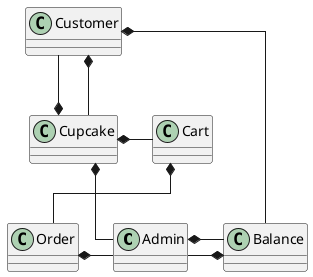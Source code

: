 @startuml
'https://plantuml.com/sequence-diagram

skinparam linetype ortho

Admin *- Balance
Balance *- Admin
Order *- Admin
Cart *- Order
Cupcake *- Cart
Cupcake *-- Admin
Cupcake *-- Customer
Customer *-- Cupcake
Customer *-- Balance

@enduml
